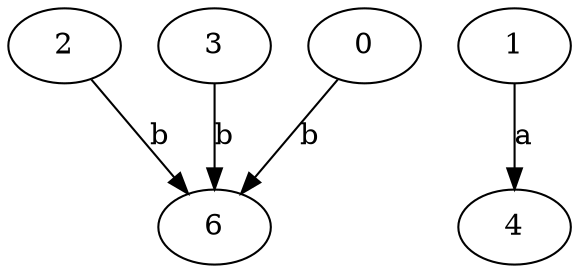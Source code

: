 strict digraph  {
2;
3;
4;
0;
6;
1;
2 -> 6  [label=b];
3 -> 6  [label=b];
0 -> 6  [label=b];
1 -> 4  [label=a];
}
